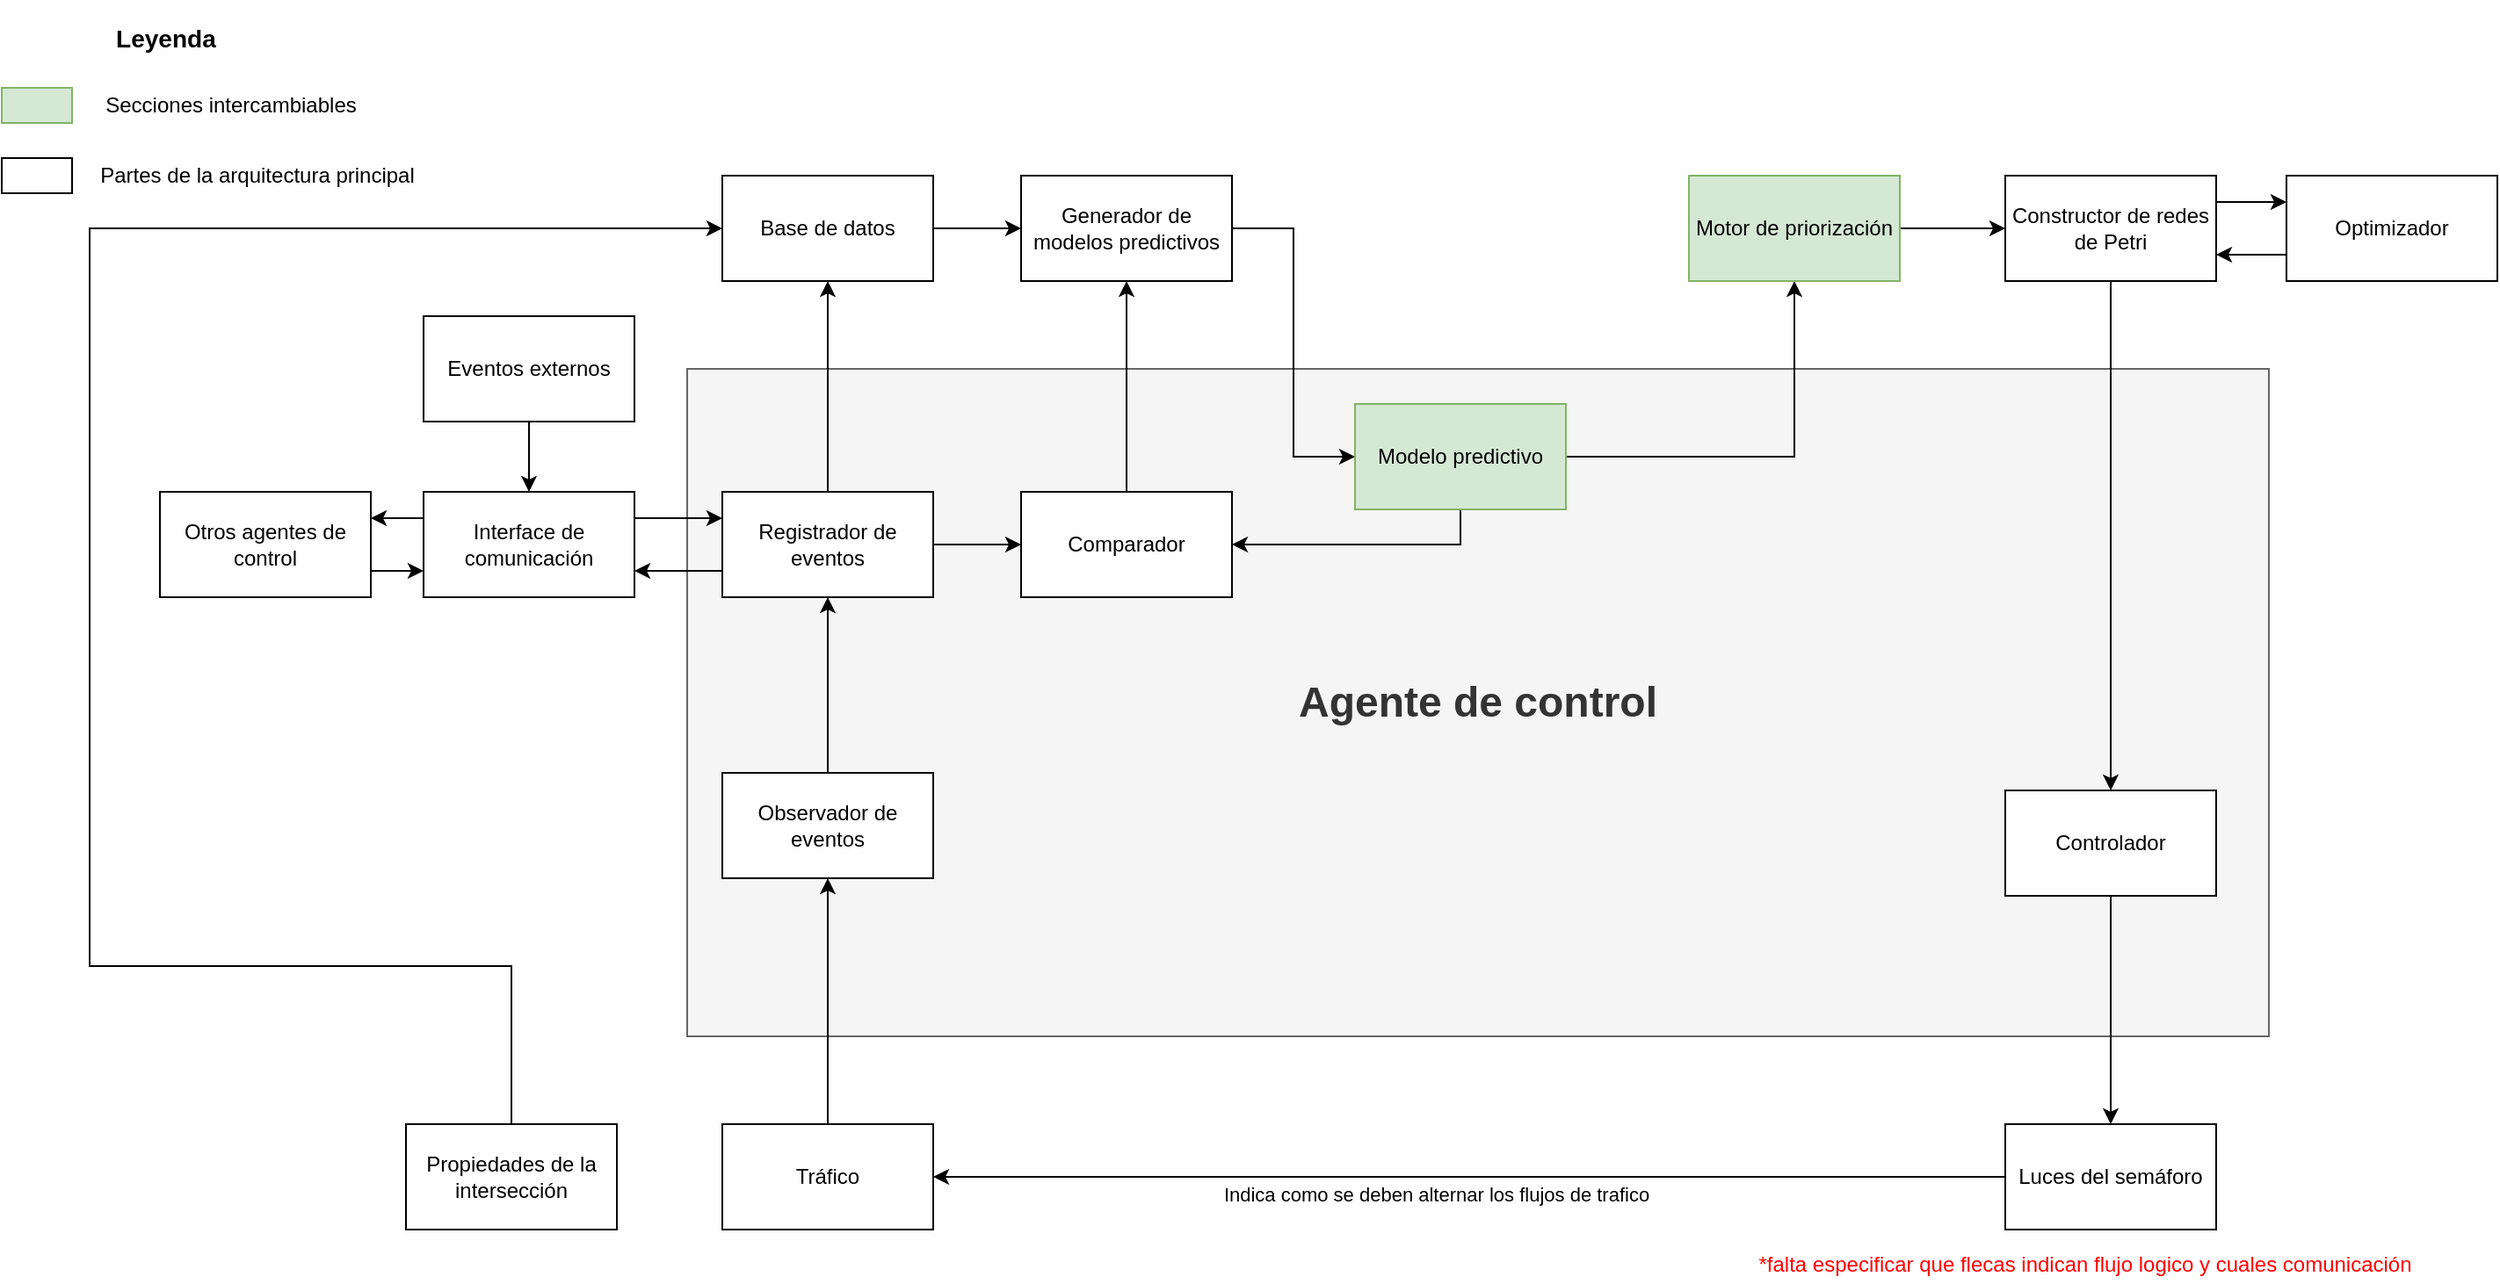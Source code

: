 <mxfile version="13.6.5">
    <diagram id="D6teS57lotO39WBPQenw" name="Page-1">
        <mxGraphModel dx="1616" dy="792" grid="1" gridSize="10" guides="1" tooltips="1" connect="1" arrows="1" fold="1" page="1" pageScale="1.5" pageWidth="850" pageHeight="1100" math="0" shadow="0">
            <root>
                <mxCell id="0"/>
                <mxCell id="1" parent="0"/>
                <mxCell id="eg-Uu_fixgsKnMmGE3jZ-33" value="&lt;h1&gt;Agente de control&lt;/h1&gt;" style="whiteSpace=wrap;html=1;fillColor=#f5f5f5;strokeColor=#666666;fontColor=#333333;spacingBottom=0;" parent="1" vertex="1">
                    <mxGeometry x="410" y="210" width="900" height="380" as="geometry"/>
                </mxCell>
                <mxCell id="3" style="edgeStyle=orthogonalEdgeStyle;rounded=0;orthogonalLoop=1;jettySize=auto;html=1;exitX=0.5;exitY=0;exitDx=0;exitDy=0;entryX=0.5;entryY=1;entryDx=0;entryDy=0;" parent="1" source="eg-Uu_fixgsKnMmGE3jZ-1" target="2" edge="1">
                    <mxGeometry relative="1" as="geometry"/>
                </mxCell>
                <mxCell id="eg-Uu_fixgsKnMmGE3jZ-1" value="Tráfico" style="rounded=0;whiteSpace=wrap;html=1;" parent="1" vertex="1">
                    <mxGeometry x="430" y="640" width="120" height="60" as="geometry"/>
                </mxCell>
                <mxCell id="eg-Uu_fixgsKnMmGE3jZ-12" style="edgeStyle=orthogonalEdgeStyle;rounded=0;orthogonalLoop=1;jettySize=auto;html=1;exitX=0;exitY=0.5;exitDx=0;exitDy=0;entryX=1;entryY=0.5;entryDx=0;entryDy=0;" parent="1" source="eg-Uu_fixgsKnMmGE3jZ-2" target="eg-Uu_fixgsKnMmGE3jZ-1" edge="1">
                    <mxGeometry relative="1" as="geometry"/>
                </mxCell>
                <mxCell id="eg-Uu_fixgsKnMmGE3jZ-13" value="Indica como se deben alternar los flujos de trafico" style="edgeLabel;html=1;align=center;verticalAlign=middle;resizable=0;points=[];" parent="eg-Uu_fixgsKnMmGE3jZ-12" vertex="1" connectable="0">
                    <mxGeometry x="0.187" y="2" relative="1" as="geometry">
                        <mxPoint x="38" y="8" as="offset"/>
                    </mxGeometry>
                </mxCell>
                <mxCell id="eg-Uu_fixgsKnMmGE3jZ-2" value="Luces del semáforo" style="whiteSpace=wrap;html=1;" parent="1" vertex="1">
                    <mxGeometry x="1160" y="640" width="120" height="60" as="geometry"/>
                </mxCell>
                <mxCell id="12" style="edgeStyle=orthogonalEdgeStyle;rounded=0;orthogonalLoop=1;jettySize=auto;html=1;exitX=1;exitY=0.5;exitDx=0;exitDy=0;entryX=0;entryY=0.5;entryDx=0;entryDy=0;" parent="1" source="eg-Uu_fixgsKnMmGE3jZ-3" target="11" edge="1">
                    <mxGeometry relative="1" as="geometry"/>
                </mxCell>
                <mxCell id="22" style="edgeStyle=orthogonalEdgeStyle;rounded=0;orthogonalLoop=1;jettySize=auto;html=1;exitX=0.5;exitY=0;exitDx=0;exitDy=0;" parent="1" source="eg-Uu_fixgsKnMmGE3jZ-3" target="19" edge="1">
                    <mxGeometry relative="1" as="geometry"/>
                </mxCell>
                <mxCell id="27" style="edgeStyle=orthogonalEdgeStyle;rounded=0;orthogonalLoop=1;jettySize=auto;html=1;exitX=0;exitY=0.75;exitDx=0;exitDy=0;entryX=1;entryY=0.75;entryDx=0;entryDy=0;" parent="1" source="eg-Uu_fixgsKnMmGE3jZ-3" target="eg-Uu_fixgsKnMmGE3jZ-4" edge="1">
                    <mxGeometry relative="1" as="geometry"/>
                </mxCell>
                <mxCell id="eg-Uu_fixgsKnMmGE3jZ-3" value="Registrador de eventos" style="whiteSpace=wrap;html=1;" parent="1" vertex="1">
                    <mxGeometry x="430" y="280" width="120" height="60" as="geometry"/>
                </mxCell>
                <mxCell id="eg-Uu_fixgsKnMmGE3jZ-22" style="edgeStyle=orthogonalEdgeStyle;rounded=0;orthogonalLoop=1;jettySize=auto;html=1;exitX=0;exitY=0.25;exitDx=0;exitDy=0;entryX=1;entryY=0.25;entryDx=0;entryDy=0;" parent="1" source="eg-Uu_fixgsKnMmGE3jZ-4" target="eg-Uu_fixgsKnMmGE3jZ-19" edge="1">
                    <mxGeometry relative="1" as="geometry"/>
                </mxCell>
                <mxCell id="26" style="edgeStyle=orthogonalEdgeStyle;rounded=0;orthogonalLoop=1;jettySize=auto;html=1;exitX=1;exitY=0.25;exitDx=0;exitDy=0;entryX=0;entryY=0.25;entryDx=0;entryDy=0;" parent="1" source="eg-Uu_fixgsKnMmGE3jZ-4" target="eg-Uu_fixgsKnMmGE3jZ-3" edge="1">
                    <mxGeometry relative="1" as="geometry"/>
                </mxCell>
                <mxCell id="eg-Uu_fixgsKnMmGE3jZ-4" value="Interface de comunicación" style="whiteSpace=wrap;html=1;" parent="1" vertex="1">
                    <mxGeometry x="260" y="280" width="120" height="60" as="geometry"/>
                </mxCell>
                <mxCell id="eg-Uu_fixgsKnMmGE3jZ-26" value="" style="edgeStyle=orthogonalEdgeStyle;rounded=0;orthogonalLoop=1;jettySize=auto;html=1;" parent="1" source="eg-Uu_fixgsKnMmGE3jZ-6" target="eg-Uu_fixgsKnMmGE3jZ-7" edge="1">
                    <mxGeometry relative="1" as="geometry"/>
                </mxCell>
                <mxCell id="35" style="edgeStyle=orthogonalEdgeStyle;rounded=0;orthogonalLoop=1;jettySize=auto;html=1;exitX=0.5;exitY=1;exitDx=0;exitDy=0;entryX=1;entryY=0.5;entryDx=0;entryDy=0;" parent="1" source="eg-Uu_fixgsKnMmGE3jZ-6" target="11" edge="1">
                    <mxGeometry relative="1" as="geometry"/>
                </mxCell>
                <mxCell id="eg-Uu_fixgsKnMmGE3jZ-6" value="Modelo predictivo" style="whiteSpace=wrap;html=1;fillColor=#d5e8d4;strokeColor=#82b366;" parent="1" vertex="1">
                    <mxGeometry x="790" y="230" width="120" height="60" as="geometry"/>
                </mxCell>
                <mxCell id="eg-Uu_fixgsKnMmGE3jZ-28" style="edgeStyle=orthogonalEdgeStyle;rounded=0;orthogonalLoop=1;jettySize=auto;html=1;exitX=1;exitY=0.5;exitDx=0;exitDy=0;entryX=0;entryY=0.5;entryDx=0;entryDy=0;" parent="1" source="eg-Uu_fixgsKnMmGE3jZ-7" target="eg-Uu_fixgsKnMmGE3jZ-8" edge="1">
                    <mxGeometry relative="1" as="geometry"/>
                </mxCell>
                <mxCell id="eg-Uu_fixgsKnMmGE3jZ-7" value="Motor de priorización" style="whiteSpace=wrap;html=1;fillColor=#d5e8d4;strokeColor=#82b366;" parent="1" vertex="1">
                    <mxGeometry x="980" y="100" width="120" height="60" as="geometry"/>
                </mxCell>
                <mxCell id="eg-Uu_fixgsKnMmGE3jZ-29" style="edgeStyle=orthogonalEdgeStyle;rounded=0;orthogonalLoop=1;jettySize=auto;html=1;exitX=1;exitY=0.25;exitDx=0;exitDy=0;entryX=0;entryY=0.25;entryDx=0;entryDy=0;" parent="1" source="eg-Uu_fixgsKnMmGE3jZ-8" target="eg-Uu_fixgsKnMmGE3jZ-9" edge="1">
                    <mxGeometry relative="1" as="geometry"/>
                </mxCell>
                <mxCell id="eg-Uu_fixgsKnMmGE3jZ-31" style="edgeStyle=orthogonalEdgeStyle;rounded=0;orthogonalLoop=1;jettySize=auto;html=1;exitX=0.5;exitY=1;exitDx=0;exitDy=0;entryX=0.5;entryY=0;entryDx=0;entryDy=0;" parent="1" source="eg-Uu_fixgsKnMmGE3jZ-8" target="eg-Uu_fixgsKnMmGE3jZ-10" edge="1">
                    <mxGeometry relative="1" as="geometry"/>
                </mxCell>
                <mxCell id="eg-Uu_fixgsKnMmGE3jZ-8" value="Constructor de redes de Petri" style="whiteSpace=wrap;html=1;" parent="1" vertex="1">
                    <mxGeometry x="1160" y="100" width="120" height="60" as="geometry"/>
                </mxCell>
                <mxCell id="eg-Uu_fixgsKnMmGE3jZ-30" style="edgeStyle=orthogonalEdgeStyle;rounded=0;orthogonalLoop=1;jettySize=auto;html=1;exitX=0;exitY=0.75;exitDx=0;exitDy=0;entryX=1;entryY=0.75;entryDx=0;entryDy=0;" parent="1" source="eg-Uu_fixgsKnMmGE3jZ-9" target="eg-Uu_fixgsKnMmGE3jZ-8" edge="1">
                    <mxGeometry relative="1" as="geometry"/>
                </mxCell>
                <mxCell id="eg-Uu_fixgsKnMmGE3jZ-9" value="Optimizador" style="whiteSpace=wrap;html=1;" parent="1" vertex="1">
                    <mxGeometry x="1320" y="100" width="120" height="60" as="geometry"/>
                </mxCell>
                <mxCell id="eg-Uu_fixgsKnMmGE3jZ-32" style="edgeStyle=orthogonalEdgeStyle;rounded=0;orthogonalLoop=1;jettySize=auto;html=1;exitX=0.5;exitY=1;exitDx=0;exitDy=0;entryX=0.5;entryY=0;entryDx=0;entryDy=0;" parent="1" source="eg-Uu_fixgsKnMmGE3jZ-10" target="eg-Uu_fixgsKnMmGE3jZ-2" edge="1">
                    <mxGeometry relative="1" as="geometry"/>
                </mxCell>
                <mxCell id="eg-Uu_fixgsKnMmGE3jZ-10" value="Controlador&lt;br&gt;" style="whiteSpace=wrap;html=1;" parent="1" vertex="1">
                    <mxGeometry x="1160" y="450" width="120" height="60" as="geometry"/>
                </mxCell>
                <mxCell id="eg-Uu_fixgsKnMmGE3jZ-21" style="edgeStyle=orthogonalEdgeStyle;rounded=0;orthogonalLoop=1;jettySize=auto;html=1;exitX=1;exitY=0.75;exitDx=0;exitDy=0;entryX=0;entryY=0.75;entryDx=0;entryDy=0;" parent="1" source="eg-Uu_fixgsKnMmGE3jZ-19" target="eg-Uu_fixgsKnMmGE3jZ-4" edge="1">
                    <mxGeometry relative="1" as="geometry"/>
                </mxCell>
                <mxCell id="eg-Uu_fixgsKnMmGE3jZ-19" value="Otros agentes de control" style="whiteSpace=wrap;html=1;" parent="1" vertex="1">
                    <mxGeometry x="110" y="280" width="120" height="60" as="geometry"/>
                </mxCell>
                <mxCell id="eg-Uu_fixgsKnMmGE3jZ-23" value="" style="edgeStyle=orthogonalEdgeStyle;rounded=0;orthogonalLoop=1;jettySize=auto;html=1;" parent="1" source="eg-Uu_fixgsKnMmGE3jZ-20" target="eg-Uu_fixgsKnMmGE3jZ-4" edge="1">
                    <mxGeometry relative="1" as="geometry"/>
                </mxCell>
                <mxCell id="eg-Uu_fixgsKnMmGE3jZ-20" value="Eventos externos" style="whiteSpace=wrap;html=1;" parent="1" vertex="1">
                    <mxGeometry x="260" y="180" width="120" height="60" as="geometry"/>
                </mxCell>
                <mxCell id="eg-Uu_fixgsKnMmGE3jZ-35" value="" style="whiteSpace=wrap;html=1;fillColor=#d5e8d4;strokeColor=#82b366;" parent="1" vertex="1">
                    <mxGeometry x="20" y="50" width="40" height="20" as="geometry"/>
                </mxCell>
                <mxCell id="eg-Uu_fixgsKnMmGE3jZ-36" value="&lt;span&gt;Secciones intercambiables&lt;/span&gt;" style="text;html=1;align=center;verticalAlign=middle;resizable=0;points=[];autosize=1;" parent="1" vertex="1">
                    <mxGeometry x="70" y="50" width="160" height="20" as="geometry"/>
                </mxCell>
                <mxCell id="eg-Uu_fixgsKnMmGE3jZ-42" value="&lt;h3&gt;Leyenda&lt;/h3&gt;" style="text;html=1;strokeColor=none;fillColor=none;spacing=5;spacingTop=-20;whiteSpace=wrap;overflow=hidden;rounded=0;" parent="1" vertex="1">
                    <mxGeometry x="80" y="10" width="70" height="30" as="geometry"/>
                </mxCell>
                <mxCell id="eg-Uu_fixgsKnMmGE3jZ-43" value="" style="whiteSpace=wrap;html=1;" parent="1" vertex="1">
                    <mxGeometry x="20" y="90" width="40" height="20" as="geometry"/>
                </mxCell>
                <mxCell id="eg-Uu_fixgsKnMmGE3jZ-44" value="&lt;span&gt;Partes de la arquitectura principal&lt;/span&gt;" style="text;html=1;align=center;verticalAlign=middle;resizable=0;points=[];autosize=1;" parent="1" vertex="1">
                    <mxGeometry x="70" y="90" width="190" height="20" as="geometry"/>
                </mxCell>
                <mxCell id="4" style="edgeStyle=orthogonalEdgeStyle;rounded=0;orthogonalLoop=1;jettySize=auto;html=1;exitX=0.5;exitY=0;exitDx=0;exitDy=0;entryX=0.5;entryY=1;entryDx=0;entryDy=0;" parent="1" source="2" target="eg-Uu_fixgsKnMmGE3jZ-3" edge="1">
                    <mxGeometry relative="1" as="geometry"/>
                </mxCell>
                <mxCell id="2" value="Observador de eventos" style="whiteSpace=wrap;html=1;" parent="1" vertex="1">
                    <mxGeometry x="430" y="440" width="120" height="60" as="geometry"/>
                </mxCell>
                <mxCell id="18" style="edgeStyle=orthogonalEdgeStyle;rounded=0;orthogonalLoop=1;jettySize=auto;html=1;exitX=0.5;exitY=0;exitDx=0;exitDy=0;entryX=0;entryY=0.5;entryDx=0;entryDy=0;" parent="1" source="7" target="19" edge="1">
                    <mxGeometry relative="1" as="geometry">
                        <Array as="points">
                            <mxPoint x="310" y="550"/>
                            <mxPoint x="70" y="550"/>
                            <mxPoint x="70" y="130"/>
                        </Array>
                    </mxGeometry>
                </mxCell>
                <mxCell id="7" value="Propiedades de la intersección" style="whiteSpace=wrap;html=1;" parent="1" vertex="1">
                    <mxGeometry x="250" y="640" width="120" height="60" as="geometry"/>
                </mxCell>
                <mxCell id="36" style="edgeStyle=orthogonalEdgeStyle;rounded=0;orthogonalLoop=1;jettySize=auto;html=1;exitX=0.5;exitY=0;exitDx=0;exitDy=0;entryX=0.5;entryY=1;entryDx=0;entryDy=0;" parent="1" source="11" target="32" edge="1">
                    <mxGeometry relative="1" as="geometry"/>
                </mxCell>
                <mxCell id="11" value="Comparador" style="whiteSpace=wrap;html=1;" parent="1" vertex="1">
                    <mxGeometry x="600" y="280" width="120" height="60" as="geometry"/>
                </mxCell>
                <mxCell id="33" style="edgeStyle=orthogonalEdgeStyle;rounded=0;orthogonalLoop=1;jettySize=auto;html=1;exitX=1;exitY=0.5;exitDx=0;exitDy=0;entryX=0;entryY=0.5;entryDx=0;entryDy=0;" parent="1" source="19" target="32" edge="1">
                    <mxGeometry relative="1" as="geometry"/>
                </mxCell>
                <mxCell id="19" value="Base de datos" style="whiteSpace=wrap;html=1;" parent="1" vertex="1">
                    <mxGeometry x="430" y="100" width="120" height="60" as="geometry"/>
                </mxCell>
                <mxCell id="37" style="edgeStyle=orthogonalEdgeStyle;rounded=0;orthogonalLoop=1;jettySize=auto;html=1;exitX=1;exitY=0.5;exitDx=0;exitDy=0;entryX=0;entryY=0.5;entryDx=0;entryDy=0;" parent="1" source="32" target="eg-Uu_fixgsKnMmGE3jZ-6" edge="1">
                    <mxGeometry relative="1" as="geometry"/>
                </mxCell>
                <mxCell id="32" value="Generador de modelos predictivos" style="whiteSpace=wrap;html=1;" parent="1" vertex="1">
                    <mxGeometry x="600" y="100" width="120" height="60" as="geometry"/>
                </mxCell>
                <mxCell id="38" value="*falta especificar que flecas indican flujo logico y cuales comunicación" style="text;html=1;align=center;verticalAlign=middle;resizable=0;points=[];autosize=1;fontColor=#FF0000;" vertex="1" parent="1">
                    <mxGeometry x="1010" y="710" width="390" height="20" as="geometry"/>
                </mxCell>
            </root>
        </mxGraphModel>
    </diagram>
</mxfile>